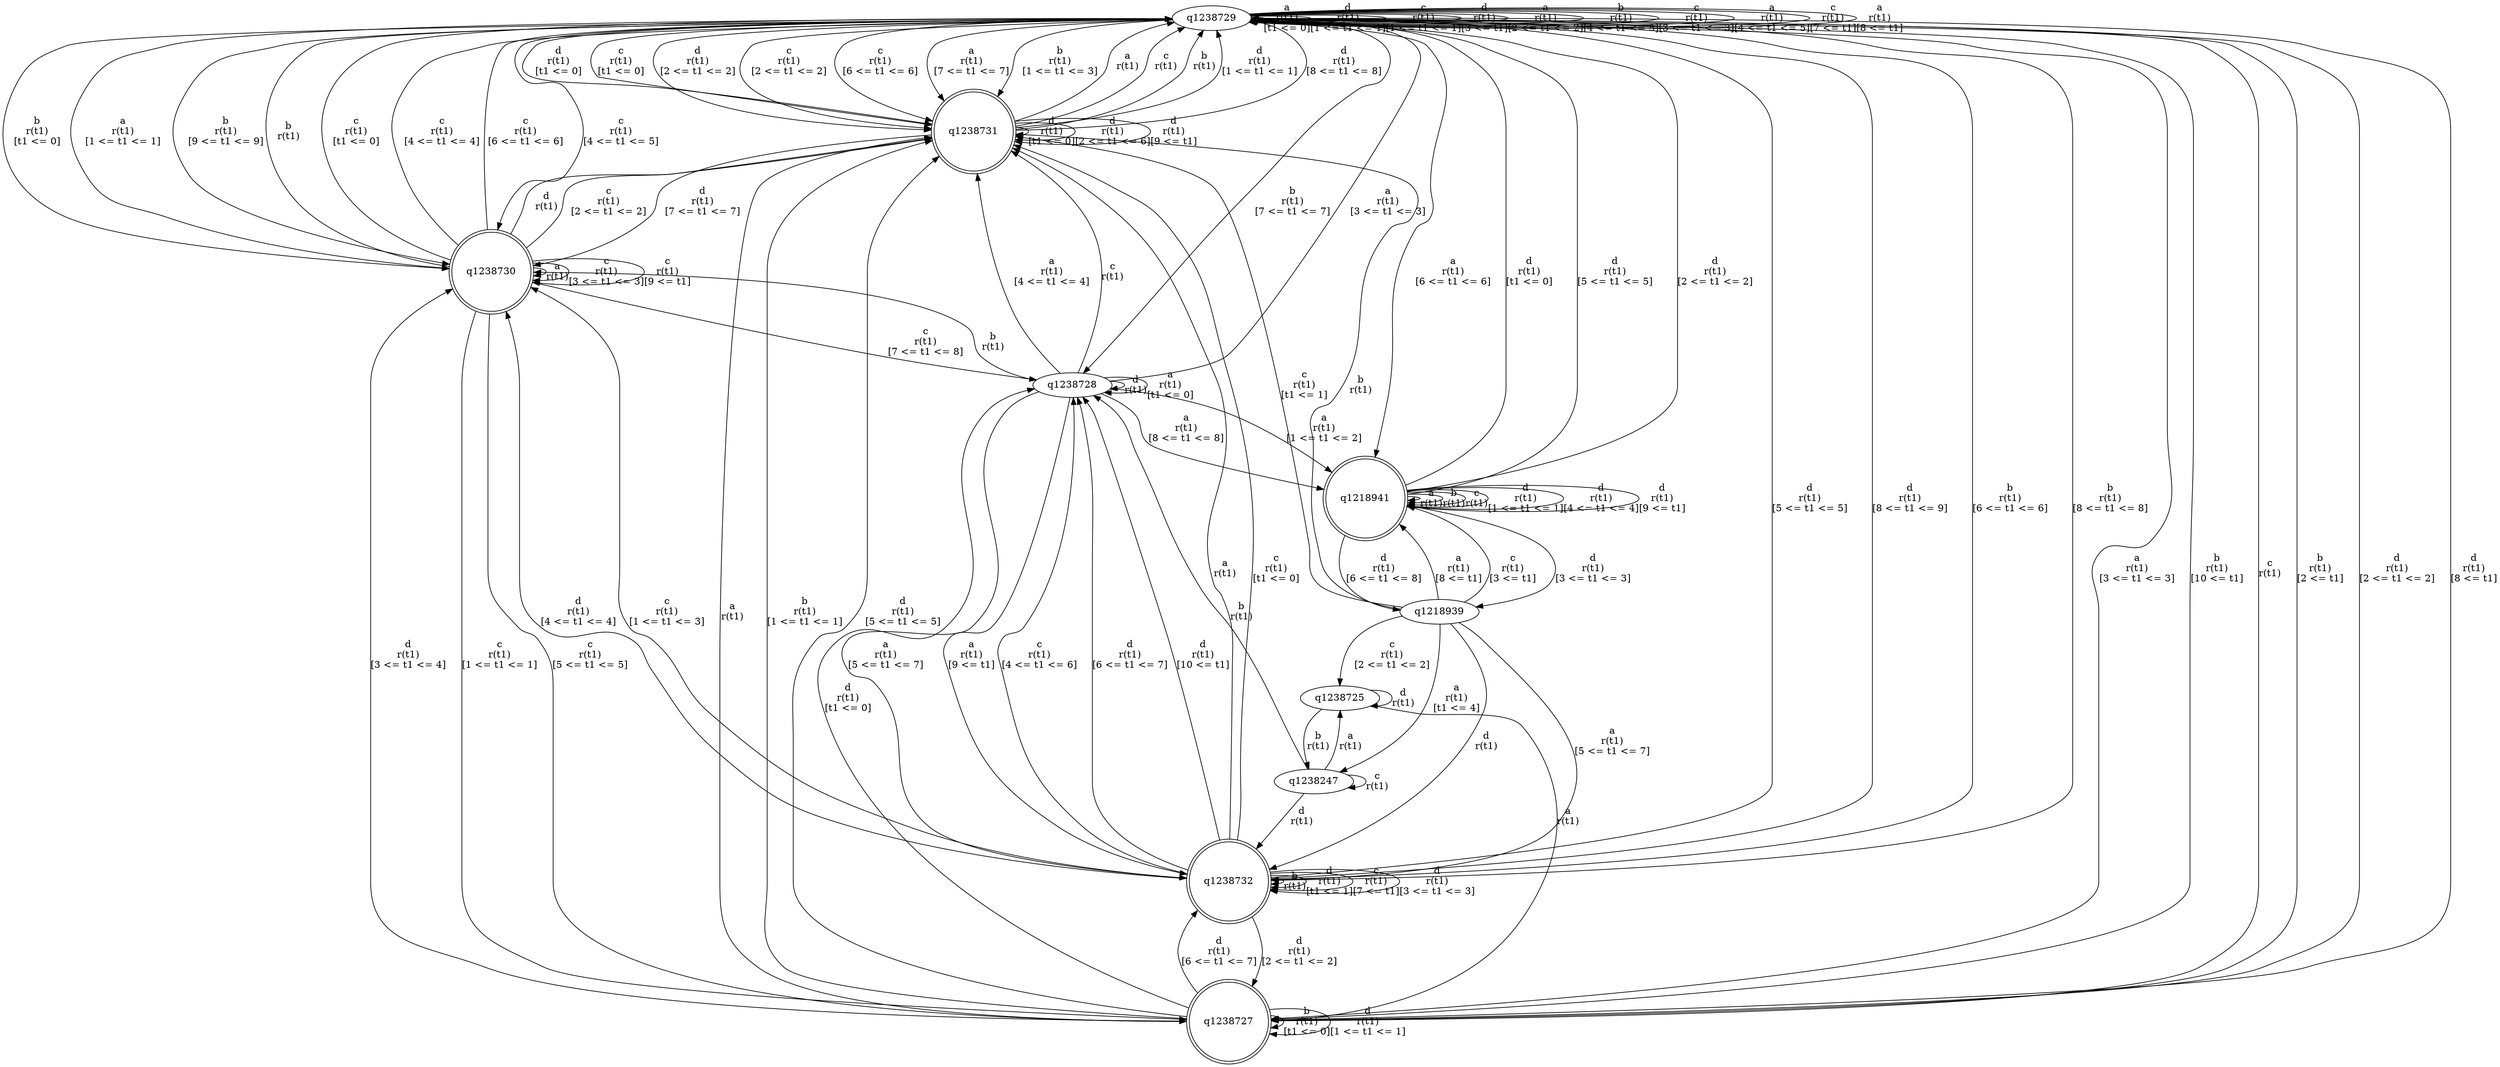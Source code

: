 digraph "tests_1/test107/solution101/solution_verwer" {
	q1238729[label=q1238729]
	q1238731[label=q1238731 shape=doublecircle]
	q1238730[label=q1238730 shape=doublecircle]
	q1238727[label=q1238727 shape=doublecircle]
	q1238728[label=q1238728]
	q1218941[label=q1218941 shape=doublecircle]
	q1218939[label=q1218939]
	q1238732[label=q1238732 shape=doublecircle]
	q1238247[label=q1238247]
	q1238725[label=q1238725]
	q1238729 -> q1238731[label="d\nr(t1)\n[t1 <= 0]"]
	q1238731 -> q1238729[label="a\nr(t1)\n"]
	q1238731 -> q1238729[label="c\nr(t1)\n"]
	q1238731 -> q1238729[label="b\nr(t1)\n"]
	q1238731 -> q1238731[label="d\nr(t1)\n[t1 <= 0]"]
	q1238731 -> q1238729[label="d\nr(t1)\n[1 <= t1 <= 1]"]
	q1238731 -> q1238731[label="d\nr(t1)\n[2 <= t1 <= 6]"]
	q1238731 -> q1238730[label="d\nr(t1)\n[7 <= t1 <= 7]"]
	q1238730 -> q1238729[label="b\nr(t1)\n"]
	q1238730 -> q1238731[label="d\nr(t1)\n"]
	q1238730 -> q1238730[label="a\nr(t1)\n"]
	q1238730 -> q1238729[label="c\nr(t1)\n[t1 <= 0]"]
	q1238730 -> q1238727[label="c\nr(t1)\n[1 <= t1 <= 1]"]
	q1238727 -> q1238729[label="c\nr(t1)\n"]
	q1238727 -> q1238731[label="a\nr(t1)\n"]
	q1238727 -> q1238727[label="b\nr(t1)\n[t1 <= 0]"]
	q1238727 -> q1238728[label="d\nr(t1)\n[t1 <= 0]"]
	q1238728 -> q1238731[label="c\nr(t1)\n"]
	q1238728 -> q1238730[label="b\nr(t1)\n"]
	q1238728 -> q1238728[label="d\nr(t1)\n"]
	q1238728 -> q1238728[label="a\nr(t1)\n[t1 <= 0]"]
	q1238728 -> q1218941[label="a\nr(t1)\n[1 <= t1 <= 2]"]
	q1218941 -> q1218941[label="a\nr(t1)\n"]
	q1218941 -> q1218941[label="b\nr(t1)\n"]
	q1218941 -> q1218941[label="c\nr(t1)\n"]
	q1218941 -> q1238729[label="d\nr(t1)\n[t1 <= 0]"]
	q1218941 -> q1218941[label="d\nr(t1)\n[1 <= t1 <= 1]"]
	q1218941 -> q1218941[label="d\nr(t1)\n[4 <= t1 <= 4]"]
	q1218941 -> q1238729[label="d\nr(t1)\n[5 <= t1 <= 5]"]
	q1218941 -> q1238729[label="d\nr(t1)\n[2 <= t1 <= 2]"]
	q1218941 -> q1218939[label="d\nr(t1)\n[3 <= t1 <= 3]"]
	q1218939 -> q1238732[label="d\nr(t1)\n"]
	q1238732 -> q1238731[label="a\nr(t1)\n"]
	q1238732 -> q1238732[label="b\nr(t1)\n"]
	q1238732 -> q1238731[label="c\nr(t1)\n[t1 <= 0]"]
	q1238732 -> q1238730[label="c\nr(t1)\n[1 <= t1 <= 3]"]
	q1238732 -> q1238732[label="d\nr(t1)\n[t1 <= 1]"]
	q1238732 -> q1238728[label="c\nr(t1)\n[4 <= t1 <= 6]"]
	q1238732 -> q1238732[label="c\nr(t1)\n[7 <= t1]"]
	q1238732 -> q1238727[label="d\nr(t1)\n[2 <= t1 <= 2]"]
	q1238732 -> q1238732[label="d\nr(t1)\n[3 <= t1 <= 3]"]
	q1238732 -> q1238730[label="d\nr(t1)\n[4 <= t1 <= 4]"]
	q1238732 -> q1238729[label="d\nr(t1)\n[5 <= t1 <= 5]"]
	q1238732 -> q1238728[label="d\nr(t1)\n[6 <= t1 <= 7]"]
	q1238732 -> q1238728[label="d\nr(t1)\n[10 <= t1]"]
	q1238732 -> q1238729[label="d\nr(t1)\n[8 <= t1 <= 9]"]
	q1218939 -> q1238731[label="b\nr(t1)\n"]
	q1218939 -> q1238247[label="a\nr(t1)\n[t1 <= 4]"]
	q1238247 -> q1238728[label="b\nr(t1)\n"]
	q1238247 -> q1238732[label="d\nr(t1)\n"]
	q1238247 -> q1238247[label="c\nr(t1)\n"]
	q1238247 -> q1238725[label="a\nr(t1)\n"]
	q1238725 -> q1238725[label="d\nr(t1)\n"]
	q1238725 -> q1238247[label="b\nr(t1)\n"]
	q1238725 -> q1238727[label="a\nr(t1)\n"]
	q1218939 -> q1238731[label="c\nr(t1)\n[t1 <= 1]"]
	q1218939 -> q1238732[label="a\nr(t1)\n[5 <= t1 <= 7]"]
	q1218939 -> q1218941[label="a\nr(t1)\n[8 <= t1]"]
	q1218939 -> q1238725[label="c\nr(t1)\n[2 <= t1 <= 2]"]
	q1218939 -> q1218941[label="c\nr(t1)\n[3 <= t1]"]
	q1218941 -> q1218941[label="d\nr(t1)\n[9 <= t1]"]
	q1218941 -> q1218939[label="d\nr(t1)\n[6 <= t1 <= 8]"]
	q1238728 -> q1238729[label="a\nr(t1)\n[3 <= t1 <= 3]"]
	q1238728 -> q1238731[label="a\nr(t1)\n[4 <= t1 <= 4]"]
	q1238728 -> q1238732[label="a\nr(t1)\n[5 <= t1 <= 7]"]
	q1238728 -> q1218941[label="a\nr(t1)\n[8 <= t1 <= 8]"]
	q1238728 -> q1238732[label="a\nr(t1)\n[9 <= t1]"]
	q1238727 -> q1238731[label="b\nr(t1)\n[1 <= t1 <= 1]"]
	q1238727 -> q1238729[label="b\nr(t1)\n[2 <= t1]"]
	q1238727 -> q1238727[label="d\nr(t1)\n[1 <= t1 <= 1]"]
	q1238727 -> q1238729[label="d\nr(t1)\n[2 <= t1 <= 2]"]
	q1238727 -> q1238730[label="d\nr(t1)\n[3 <= t1 <= 4]"]
	q1238727 -> q1238731[label="d\nr(t1)\n[5 <= t1 <= 5]"]
	q1238727 -> q1238732[label="d\nr(t1)\n[6 <= t1 <= 7]"]
	q1238727 -> q1238729[label="d\nr(t1)\n[8 <= t1]"]
	q1238730 -> q1238731[label="c\nr(t1)\n[2 <= t1 <= 2]"]
	q1238730 -> q1238730[label="c\nr(t1)\n[3 <= t1 <= 3]"]
	q1238730 -> q1238729[label="c\nr(t1)\n[4 <= t1 <= 4]"]
	q1238730 -> q1238727[label="c\nr(t1)\n[5 <= t1 <= 5]"]
	q1238730 -> q1238729[label="c\nr(t1)\n[6 <= t1 <= 6]"]
	q1238730 -> q1238728[label="c\nr(t1)\n[7 <= t1 <= 8]"]
	q1238730 -> q1238730[label="c\nr(t1)\n[9 <= t1]"]
	q1238731 -> q1238729[label="d\nr(t1)\n[8 <= t1 <= 8]"]
	q1238731 -> q1238731[label="d\nr(t1)\n[9 <= t1]"]
	q1238729 -> q1238730[label="b\nr(t1)\n[t1 <= 0]"]
	q1238729 -> q1238729[label="a\nr(t1)\n[t1 <= 0]"]
	q1238729 -> q1238731[label="c\nr(t1)\n[t1 <= 0]"]
	q1238729 -> q1238729[label="d\nr(t1)\n[1 <= t1 <= 1]"]
	q1238729 -> q1238730[label="a\nr(t1)\n[1 <= t1 <= 1]"]
	q1238729 -> q1238729[label="c\nr(t1)\n[1 <= t1 <= 1]"]
	q1238729 -> q1238731[label="d\nr(t1)\n[2 <= t1 <= 2]"]
	q1238729 -> q1238729[label="d\nr(t1)\n[3 <= t1]"]
	q1238729 -> q1238729[label="a\nr(t1)\n[2 <= t1 <= 2]"]
	q1238729 -> q1238731[label="c\nr(t1)\n[2 <= t1 <= 2]"]
	q1238729 -> q1238729[label="b\nr(t1)\n[4 <= t1 <= 5]"]
	q1238729 -> q1238727[label="a\nr(t1)\n[3 <= t1 <= 3]"]
	q1238729 -> q1238729[label="c\nr(t1)\n[3 <= t1 <= 3]"]
	q1238729 -> q1238732[label="b\nr(t1)\n[6 <= t1 <= 6]"]
	q1238729 -> q1238728[label="b\nr(t1)\n[7 <= t1 <= 7]"]
	q1238729 -> q1238732[label="b\nr(t1)\n[8 <= t1 <= 8]"]
	q1238729 -> q1218941[label="a\nr(t1)\n[6 <= t1 <= 6]"]
	q1238729 -> q1238731[label="c\nr(t1)\n[6 <= t1 <= 6]"]
	q1238729 -> q1238729[label="a\nr(t1)\n[4 <= t1 <= 5]"]
	q1238729 -> q1238729[label="c\nr(t1)\n[7 <= t1]"]
	q1238729 -> q1238730[label="b\nr(t1)\n[9 <= t1 <= 9]"]
	q1238729 -> q1238727[label="b\nr(t1)\n[10 <= t1]"]
	q1238729 -> q1238731[label="a\nr(t1)\n[7 <= t1 <= 7]"]
	q1238729 -> q1238729[label="a\nr(t1)\n[8 <= t1]"]
	q1238729 -> q1238731[label="b\nr(t1)\n[1 <= t1 <= 3]"]
	q1238729 -> q1238730[label="c\nr(t1)\n[4 <= t1 <= 5]"]
}
